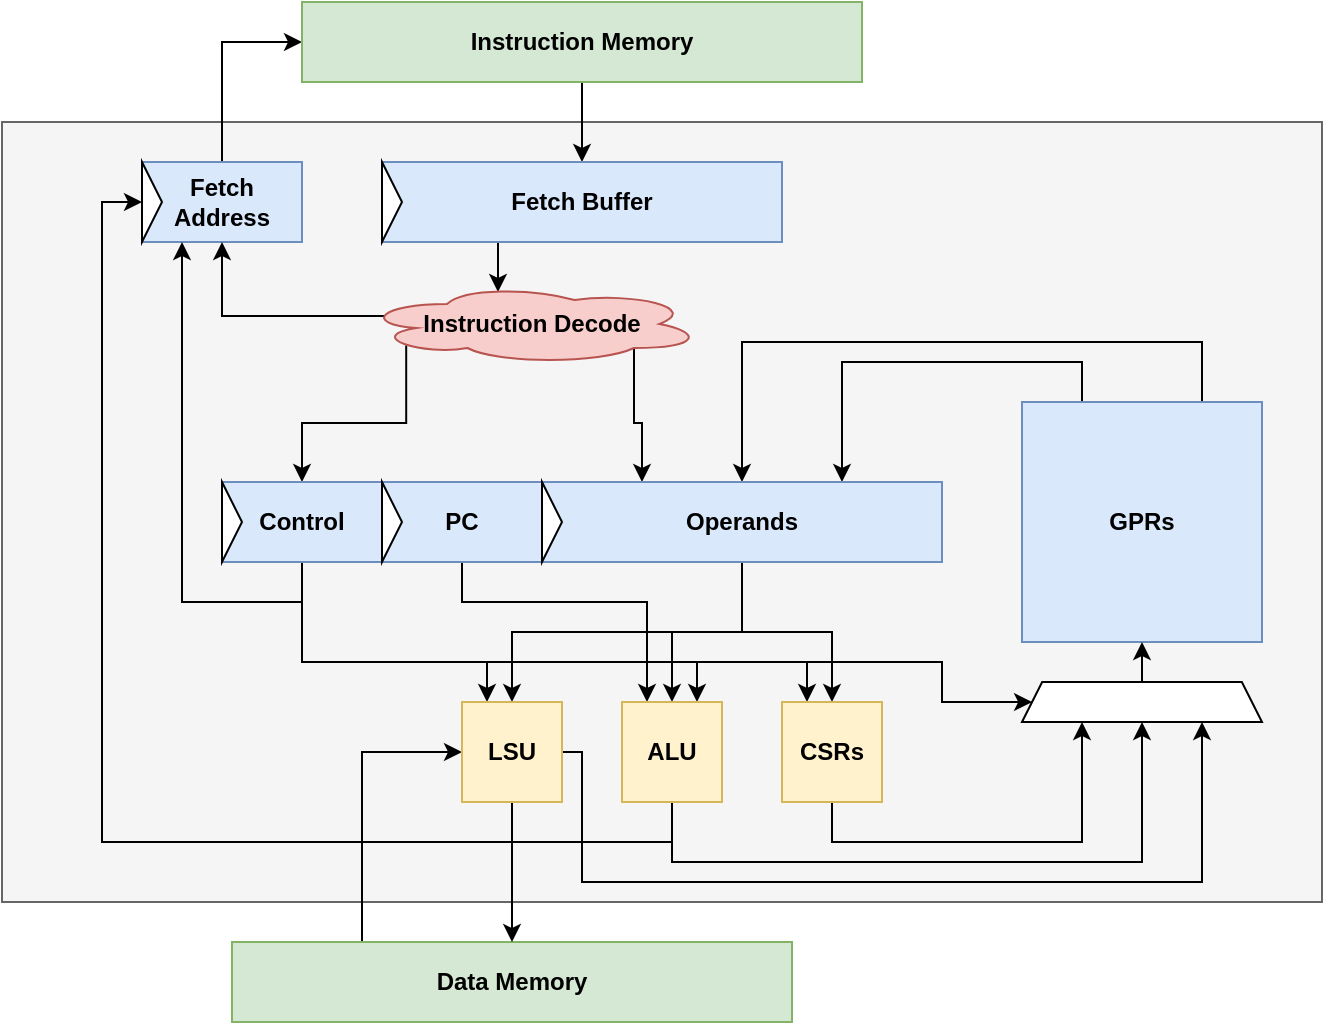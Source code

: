 <mxfile version="12.9.3" type="device"><diagram id="sHIKnb_p40F57NKTDTj2" name="Page-1"><mxGraphModel dx="1422" dy="852" grid="1" gridSize="10" guides="1" tooltips="1" connect="1" arrows="1" fold="1" page="1" pageScale="1" pageWidth="827" pageHeight="1169" math="0" shadow="0"><root><mxCell id="0"/><mxCell id="1" parent="0"/><mxCell id="0CbOijsGJRR-7qBXCmeV-41" value="" style="rounded=0;whiteSpace=wrap;html=1;fillColor=#f5f5f5;strokeColor=#666666;fontColor=#333333;" vertex="1" parent="1"><mxGeometry x="130" y="100" width="660" height="390" as="geometry"/></mxCell><mxCell id="0CbOijsGJRR-7qBXCmeV-6" style="edgeStyle=orthogonalEdgeStyle;rounded=0;orthogonalLoop=1;jettySize=auto;html=1;exitX=0.5;exitY=0;exitDx=0;exitDy=0;entryX=0;entryY=0.5;entryDx=0;entryDy=0;" edge="1" parent="1" source="0CbOijsGJRR-7qBXCmeV-1" target="0CbOijsGJRR-7qBXCmeV-2"><mxGeometry relative="1" as="geometry"/></mxCell><mxCell id="0CbOijsGJRR-7qBXCmeV-1" value="Fetch&lt;br&gt;Address" style="rounded=0;whiteSpace=wrap;html=1;fillColor=#dae8fc;strokeColor=#6c8ebf;fontStyle=1" vertex="1" parent="1"><mxGeometry x="200" y="120" width="80" height="40" as="geometry"/></mxCell><mxCell id="0CbOijsGJRR-7qBXCmeV-8" style="edgeStyle=orthogonalEdgeStyle;rounded=0;orthogonalLoop=1;jettySize=auto;html=1;exitX=0.5;exitY=1;exitDx=0;exitDy=0;entryX=0.5;entryY=0;entryDx=0;entryDy=0;" edge="1" parent="1" source="0CbOijsGJRR-7qBXCmeV-2" target="0CbOijsGJRR-7qBXCmeV-7"><mxGeometry relative="1" as="geometry"/></mxCell><mxCell id="0CbOijsGJRR-7qBXCmeV-2" value="Instruction Memory" style="rounded=0;whiteSpace=wrap;html=1;fontStyle=1;fillColor=#d5e8d4;strokeColor=#82b366;" vertex="1" parent="1"><mxGeometry x="280" y="40" width="280" height="40" as="geometry"/></mxCell><mxCell id="0CbOijsGJRR-7qBXCmeV-25" style="edgeStyle=orthogonalEdgeStyle;rounded=0;orthogonalLoop=1;jettySize=auto;html=1;exitX=0.25;exitY=0;exitDx=0;exitDy=0;entryX=0;entryY=0.5;entryDx=0;entryDy=0;" edge="1" parent="1" source="0CbOijsGJRR-7qBXCmeV-3" target="0CbOijsGJRR-7qBXCmeV-22"><mxGeometry relative="1" as="geometry"><Array as="points"><mxPoint x="310" y="415"/></Array></mxGeometry></mxCell><mxCell id="0CbOijsGJRR-7qBXCmeV-3" value="Data Memory" style="rounded=0;whiteSpace=wrap;html=1;fontStyle=1;fillColor=#d5e8d4;strokeColor=#82b366;" vertex="1" parent="1"><mxGeometry x="245" y="510" width="280" height="40" as="geometry"/></mxCell><mxCell id="0CbOijsGJRR-7qBXCmeV-19" style="edgeStyle=orthogonalEdgeStyle;rounded=0;orthogonalLoop=1;jettySize=auto;html=1;exitX=0.25;exitY=0;exitDx=0;exitDy=0;entryX=0.75;entryY=0;entryDx=0;entryDy=0;" edge="1" parent="1" source="0CbOijsGJRR-7qBXCmeV-5" target="0CbOijsGJRR-7qBXCmeV-14"><mxGeometry relative="1" as="geometry"/></mxCell><mxCell id="0CbOijsGJRR-7qBXCmeV-20" style="edgeStyle=orthogonalEdgeStyle;rounded=0;orthogonalLoop=1;jettySize=auto;html=1;exitX=0.75;exitY=0;exitDx=0;exitDy=0;entryX=0.5;entryY=0;entryDx=0;entryDy=0;" edge="1" parent="1" source="0CbOijsGJRR-7qBXCmeV-5" target="0CbOijsGJRR-7qBXCmeV-14"><mxGeometry relative="1" as="geometry"><Array as="points"><mxPoint x="730" y="210"/><mxPoint x="500" y="210"/></Array></mxGeometry></mxCell><mxCell id="0CbOijsGJRR-7qBXCmeV-5" value="GPRs" style="rounded=0;whiteSpace=wrap;html=1;fillColor=#dae8fc;strokeColor=#6c8ebf;fontStyle=1" vertex="1" parent="1"><mxGeometry x="640" y="240" width="120" height="120" as="geometry"/></mxCell><mxCell id="0CbOijsGJRR-7qBXCmeV-10" style="edgeStyle=orthogonalEdgeStyle;rounded=0;orthogonalLoop=1;jettySize=auto;html=1;exitX=0.25;exitY=1;exitDx=0;exitDy=0;entryX=0.4;entryY=0.1;entryDx=0;entryDy=0;entryPerimeter=0;" edge="1" parent="1" source="0CbOijsGJRR-7qBXCmeV-7" target="0CbOijsGJRR-7qBXCmeV-9"><mxGeometry relative="1" as="geometry"/></mxCell><mxCell id="0CbOijsGJRR-7qBXCmeV-7" value="Fetch Buffer" style="rounded=0;whiteSpace=wrap;html=1;fillColor=#dae8fc;strokeColor=#6c8ebf;fontStyle=1" vertex="1" parent="1"><mxGeometry x="320" y="120" width="200" height="40" as="geometry"/></mxCell><mxCell id="0CbOijsGJRR-7qBXCmeV-18" style="edgeStyle=orthogonalEdgeStyle;rounded=0;orthogonalLoop=1;jettySize=auto;html=1;exitX=0.13;exitY=0.77;exitDx=0;exitDy=0;exitPerimeter=0;" edge="1" parent="1" source="0CbOijsGJRR-7qBXCmeV-9" target="0CbOijsGJRR-7qBXCmeV-12"><mxGeometry relative="1" as="geometry"/></mxCell><mxCell id="0CbOijsGJRR-7qBXCmeV-21" style="edgeStyle=orthogonalEdgeStyle;rounded=0;orthogonalLoop=1;jettySize=auto;html=1;exitX=0.8;exitY=0.8;exitDx=0;exitDy=0;exitPerimeter=0;entryX=0.25;entryY=0;entryDx=0;entryDy=0;" edge="1" parent="1" source="0CbOijsGJRR-7qBXCmeV-9" target="0CbOijsGJRR-7qBXCmeV-14"><mxGeometry relative="1" as="geometry"/></mxCell><mxCell id="0CbOijsGJRR-7qBXCmeV-47" style="edgeStyle=orthogonalEdgeStyle;rounded=0;orthogonalLoop=1;jettySize=auto;html=1;exitX=0.07;exitY=0.4;exitDx=0;exitDy=0;exitPerimeter=0;" edge="1" parent="1" source="0CbOijsGJRR-7qBXCmeV-9" target="0CbOijsGJRR-7qBXCmeV-1"><mxGeometry relative="1" as="geometry"/></mxCell><mxCell id="0CbOijsGJRR-7qBXCmeV-9" value="Instruction Decode" style="ellipse;shape=cloud;whiteSpace=wrap;html=1;fontStyle=1;fillColor=#f8cecc;strokeColor=#b85450;" vertex="1" parent="1"><mxGeometry x="310" y="181" width="170" height="40" as="geometry"/></mxCell><mxCell id="0CbOijsGJRR-7qBXCmeV-48" style="edgeStyle=orthogonalEdgeStyle;rounded=0;orthogonalLoop=1;jettySize=auto;html=1;exitX=0.5;exitY=1;exitDx=0;exitDy=0;entryX=0.25;entryY=1;entryDx=0;entryDy=0;" edge="1" parent="1" source="0CbOijsGJRR-7qBXCmeV-12" target="0CbOijsGJRR-7qBXCmeV-1"><mxGeometry relative="1" as="geometry"/></mxCell><mxCell id="0CbOijsGJRR-7qBXCmeV-49" style="edgeStyle=orthogonalEdgeStyle;rounded=0;orthogonalLoop=1;jettySize=auto;html=1;exitX=0.5;exitY=1;exitDx=0;exitDy=0;entryX=0.25;entryY=0;entryDx=0;entryDy=0;" edge="1" parent="1" source="0CbOijsGJRR-7qBXCmeV-12" target="0CbOijsGJRR-7qBXCmeV-22"><mxGeometry relative="1" as="geometry"><Array as="points"><mxPoint x="280" y="370"/><mxPoint x="373" y="370"/></Array></mxGeometry></mxCell><mxCell id="0CbOijsGJRR-7qBXCmeV-50" style="edgeStyle=orthogonalEdgeStyle;rounded=0;orthogonalLoop=1;jettySize=auto;html=1;exitX=0.5;exitY=1;exitDx=0;exitDy=0;entryX=0.75;entryY=0;entryDx=0;entryDy=0;" edge="1" parent="1" source="0CbOijsGJRR-7qBXCmeV-12" target="0CbOijsGJRR-7qBXCmeV-27"><mxGeometry relative="1" as="geometry"><Array as="points"><mxPoint x="280" y="370"/><mxPoint x="478" y="370"/></Array></mxGeometry></mxCell><mxCell id="0CbOijsGJRR-7qBXCmeV-51" style="edgeStyle=orthogonalEdgeStyle;rounded=0;orthogonalLoop=1;jettySize=auto;html=1;exitX=0.5;exitY=1;exitDx=0;exitDy=0;entryX=0.25;entryY=0;entryDx=0;entryDy=0;" edge="1" parent="1" source="0CbOijsGJRR-7qBXCmeV-12" target="0CbOijsGJRR-7qBXCmeV-26"><mxGeometry relative="1" as="geometry"><Array as="points"><mxPoint x="280" y="370"/><mxPoint x="533" y="370"/></Array></mxGeometry></mxCell><mxCell id="0CbOijsGJRR-7qBXCmeV-52" style="edgeStyle=orthogonalEdgeStyle;rounded=0;orthogonalLoop=1;jettySize=auto;html=1;exitX=0.5;exitY=1;exitDx=0;exitDy=0;entryX=0;entryY=0.5;entryDx=0;entryDy=0;" edge="1" parent="1" source="0CbOijsGJRR-7qBXCmeV-12" target="0CbOijsGJRR-7qBXCmeV-31"><mxGeometry relative="1" as="geometry"><Array as="points"><mxPoint x="280" y="370"/><mxPoint x="600" y="370"/><mxPoint x="600" y="390"/></Array></mxGeometry></mxCell><mxCell id="0CbOijsGJRR-7qBXCmeV-12" value="Control" style="rounded=0;whiteSpace=wrap;html=1;fillColor=#dae8fc;strokeColor=#6c8ebf;fontStyle=1" vertex="1" parent="1"><mxGeometry x="240" y="280" width="80" height="40" as="geometry"/></mxCell><mxCell id="0CbOijsGJRR-7qBXCmeV-37" style="edgeStyle=orthogonalEdgeStyle;rounded=0;orthogonalLoop=1;jettySize=auto;html=1;exitX=0.5;exitY=1;exitDx=0;exitDy=0;entryX=0.25;entryY=0;entryDx=0;entryDy=0;" edge="1" parent="1" source="0CbOijsGJRR-7qBXCmeV-13" target="0CbOijsGJRR-7qBXCmeV-27"><mxGeometry relative="1" as="geometry"><Array as="points"><mxPoint x="360" y="340"/><mxPoint x="453" y="340"/></Array></mxGeometry></mxCell><mxCell id="0CbOijsGJRR-7qBXCmeV-13" value="PC" style="rounded=0;whiteSpace=wrap;html=1;fillColor=#dae8fc;strokeColor=#6c8ebf;fontStyle=1" vertex="1" parent="1"><mxGeometry x="320" y="280" width="80" height="40" as="geometry"/></mxCell><mxCell id="0CbOijsGJRR-7qBXCmeV-29" style="edgeStyle=orthogonalEdgeStyle;rounded=0;orthogonalLoop=1;jettySize=auto;html=1;exitX=0.5;exitY=1;exitDx=0;exitDy=0;entryX=0.5;entryY=0;entryDx=0;entryDy=0;" edge="1" parent="1" source="0CbOijsGJRR-7qBXCmeV-14" target="0CbOijsGJRR-7qBXCmeV-27"><mxGeometry relative="1" as="geometry"/></mxCell><mxCell id="0CbOijsGJRR-7qBXCmeV-38" style="edgeStyle=orthogonalEdgeStyle;rounded=0;orthogonalLoop=1;jettySize=auto;html=1;exitX=0.5;exitY=1;exitDx=0;exitDy=0;entryX=0.5;entryY=0;entryDx=0;entryDy=0;" edge="1" parent="1" source="0CbOijsGJRR-7qBXCmeV-14" target="0CbOijsGJRR-7qBXCmeV-26"><mxGeometry relative="1" as="geometry"/></mxCell><mxCell id="0CbOijsGJRR-7qBXCmeV-39" style="edgeStyle=orthogonalEdgeStyle;rounded=0;orthogonalLoop=1;jettySize=auto;html=1;exitX=0.5;exitY=1;exitDx=0;exitDy=0;entryX=0.5;entryY=0;entryDx=0;entryDy=0;" edge="1" parent="1" source="0CbOijsGJRR-7qBXCmeV-14" target="0CbOijsGJRR-7qBXCmeV-22"><mxGeometry relative="1" as="geometry"/></mxCell><mxCell id="0CbOijsGJRR-7qBXCmeV-14" value="Operands" style="rounded=0;whiteSpace=wrap;html=1;fillColor=#dae8fc;strokeColor=#6c8ebf;fontStyle=1" vertex="1" parent="1"><mxGeometry x="400" y="280" width="200" height="40" as="geometry"/></mxCell><mxCell id="0CbOijsGJRR-7qBXCmeV-24" style="edgeStyle=orthogonalEdgeStyle;rounded=0;orthogonalLoop=1;jettySize=auto;html=1;exitX=0.5;exitY=1;exitDx=0;exitDy=0;" edge="1" parent="1" source="0CbOijsGJRR-7qBXCmeV-22" target="0CbOijsGJRR-7qBXCmeV-3"><mxGeometry relative="1" as="geometry"/></mxCell><mxCell id="0CbOijsGJRR-7qBXCmeV-36" style="edgeStyle=orthogonalEdgeStyle;rounded=0;orthogonalLoop=1;jettySize=auto;html=1;exitX=1;exitY=0.5;exitDx=0;exitDy=0;entryX=0.75;entryY=1;entryDx=0;entryDy=0;" edge="1" parent="1" source="0CbOijsGJRR-7qBXCmeV-22" target="0CbOijsGJRR-7qBXCmeV-31"><mxGeometry relative="1" as="geometry"><Array as="points"><mxPoint x="420" y="415"/><mxPoint x="420" y="480"/><mxPoint x="730" y="480"/></Array></mxGeometry></mxCell><mxCell id="0CbOijsGJRR-7qBXCmeV-22" value="LSU" style="rounded=0;whiteSpace=wrap;html=1;fillColor=#fff2cc;strokeColor=#d6b656;fontStyle=1" vertex="1" parent="1"><mxGeometry x="360" y="390" width="50" height="50" as="geometry"/></mxCell><mxCell id="0CbOijsGJRR-7qBXCmeV-33" style="edgeStyle=orthogonalEdgeStyle;rounded=0;orthogonalLoop=1;jettySize=auto;html=1;exitX=0.5;exitY=1;exitDx=0;exitDy=0;entryX=0.25;entryY=1;entryDx=0;entryDy=0;" edge="1" parent="1" source="0CbOijsGJRR-7qBXCmeV-26" target="0CbOijsGJRR-7qBXCmeV-31"><mxGeometry relative="1" as="geometry"/></mxCell><mxCell id="0CbOijsGJRR-7qBXCmeV-26" value="CSRs" style="rounded=0;whiteSpace=wrap;html=1;fillColor=#fff2cc;strokeColor=#d6b656;fontStyle=1" vertex="1" parent="1"><mxGeometry x="520" y="390" width="50" height="50" as="geometry"/></mxCell><mxCell id="0CbOijsGJRR-7qBXCmeV-35" style="edgeStyle=orthogonalEdgeStyle;rounded=0;orthogonalLoop=1;jettySize=auto;html=1;exitX=0.5;exitY=1;exitDx=0;exitDy=0;entryX=0.5;entryY=1;entryDx=0;entryDy=0;" edge="1" parent="1" source="0CbOijsGJRR-7qBXCmeV-27" target="0CbOijsGJRR-7qBXCmeV-31"><mxGeometry relative="1" as="geometry"><Array as="points"><mxPoint x="465" y="470"/><mxPoint x="700" y="470"/></Array></mxGeometry></mxCell><mxCell id="0CbOijsGJRR-7qBXCmeV-40" style="edgeStyle=orthogonalEdgeStyle;rounded=0;orthogonalLoop=1;jettySize=auto;html=1;exitX=0.5;exitY=1;exitDx=0;exitDy=0;entryX=0;entryY=0.5;entryDx=0;entryDy=0;" edge="1" parent="1" source="0CbOijsGJRR-7qBXCmeV-27" target="0CbOijsGJRR-7qBXCmeV-1"><mxGeometry relative="1" as="geometry"/></mxCell><mxCell id="0CbOijsGJRR-7qBXCmeV-27" value="ALU" style="rounded=0;whiteSpace=wrap;html=1;fillColor=#fff2cc;strokeColor=#d6b656;fontStyle=1" vertex="1" parent="1"><mxGeometry x="440" y="390" width="50" height="50" as="geometry"/></mxCell><mxCell id="0CbOijsGJRR-7qBXCmeV-32" style="edgeStyle=orthogonalEdgeStyle;rounded=0;orthogonalLoop=1;jettySize=auto;html=1;exitX=0.5;exitY=0;exitDx=0;exitDy=0;entryX=0.5;entryY=1;entryDx=0;entryDy=0;" edge="1" parent="1" source="0CbOijsGJRR-7qBXCmeV-31" target="0CbOijsGJRR-7qBXCmeV-5"><mxGeometry relative="1" as="geometry"/></mxCell><mxCell id="0CbOijsGJRR-7qBXCmeV-31" value="" style="shape=trapezoid;perimeter=trapezoidPerimeter;whiteSpace=wrap;html=1;size=0.084;" vertex="1" parent="1"><mxGeometry x="640" y="380" width="120" height="20" as="geometry"/></mxCell><mxCell id="0CbOijsGJRR-7qBXCmeV-42" value="" style="triangle;whiteSpace=wrap;html=1;" vertex="1" parent="1"><mxGeometry x="240" y="280" width="10" height="40" as="geometry"/></mxCell><mxCell id="0CbOijsGJRR-7qBXCmeV-43" value="" style="triangle;whiteSpace=wrap;html=1;" vertex="1" parent="1"><mxGeometry x="320" y="280" width="10" height="40" as="geometry"/></mxCell><mxCell id="0CbOijsGJRR-7qBXCmeV-44" value="" style="triangle;whiteSpace=wrap;html=1;" vertex="1" parent="1"><mxGeometry x="400" y="280" width="10" height="40" as="geometry"/></mxCell><mxCell id="0CbOijsGJRR-7qBXCmeV-45" value="" style="triangle;whiteSpace=wrap;html=1;" vertex="1" parent="1"><mxGeometry x="320" y="120" width="10" height="40" as="geometry"/></mxCell><mxCell id="0CbOijsGJRR-7qBXCmeV-46" value="" style="triangle;whiteSpace=wrap;html=1;" vertex="1" parent="1"><mxGeometry x="200" y="120" width="10" height="40" as="geometry"/></mxCell></root></mxGraphModel></diagram></mxfile>